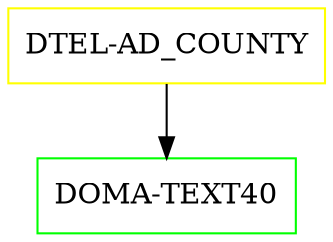 digraph G {
  "DTEL-AD_COUNTY" [shape=box,color=yellow];
  "DOMA-TEXT40" [shape=box,color=green,URL="./DOMA_TEXT40.html"];
  "DTEL-AD_COUNTY" -> "DOMA-TEXT40";
}
